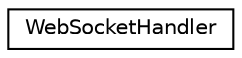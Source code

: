 digraph "Graphical Class Hierarchy"
{
  edge [fontname="Helvetica",fontsize="10",labelfontname="Helvetica",labelfontsize="10"];
  node [fontname="Helvetica",fontsize="10",shape=record];
  rankdir="LR";
  Node0 [label="WebSocketHandler",height=0.2,width=0.4,color="black", fillcolor="white", style="filled",URL="$class_web_socket_handler.html"];
}
